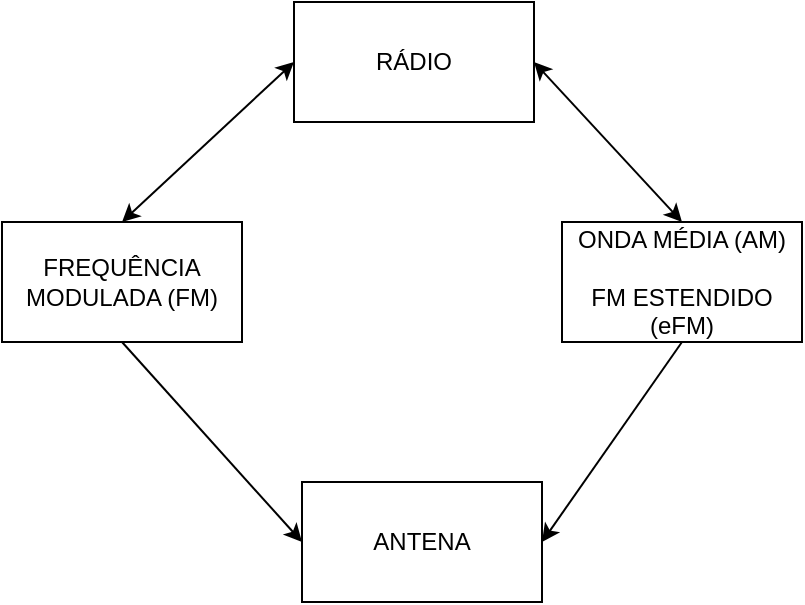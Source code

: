 <mxfile version="15.5.5" type="github">
  <diagram id="llT8LXY12eOPqefKbxBQ" name="Page-1">
    <mxGraphModel dx="868" dy="474" grid="1" gridSize="10" guides="1" tooltips="1" connect="1" arrows="1" fold="1" page="1" pageScale="1" pageWidth="827" pageHeight="1169" math="0" shadow="0">
      <root>
        <mxCell id="0" />
        <mxCell id="1" parent="0" />
        <mxCell id="I6KkJw5bGsVoMFa1w2mK-1" value="FREQUÊNCIA MODULADA (FM)" style="rounded=0;whiteSpace=wrap;html=1;" vertex="1" parent="1">
          <mxGeometry x="214" y="150" width="120" height="60" as="geometry" />
        </mxCell>
        <mxCell id="I6KkJw5bGsVoMFa1w2mK-2" value="ONDA MÉDIA (AM)&lt;br&gt;&lt;br&gt;FM ESTENDIDO (eFM)" style="rounded=0;whiteSpace=wrap;html=1;" vertex="1" parent="1">
          <mxGeometry x="494" y="150" width="120" height="60" as="geometry" />
        </mxCell>
        <mxCell id="I6KkJw5bGsVoMFa1w2mK-3" value="ANTENA" style="rounded=0;whiteSpace=wrap;html=1;" vertex="1" parent="1">
          <mxGeometry x="364" y="280" width="120" height="60" as="geometry" />
        </mxCell>
        <mxCell id="I6KkJw5bGsVoMFa1w2mK-4" value="" style="endArrow=classic;html=1;rounded=0;exitX=0.5;exitY=1;exitDx=0;exitDy=0;entryX=0;entryY=0.5;entryDx=0;entryDy=0;" edge="1" parent="1" source="I6KkJw5bGsVoMFa1w2mK-1" target="I6KkJw5bGsVoMFa1w2mK-3">
          <mxGeometry width="50" height="50" relative="1" as="geometry">
            <mxPoint x="564" y="290" as="sourcePoint" />
            <mxPoint x="614" y="240" as="targetPoint" />
          </mxGeometry>
        </mxCell>
        <mxCell id="I6KkJw5bGsVoMFa1w2mK-5" value="" style="endArrow=classic;html=1;rounded=0;exitX=0.5;exitY=1;exitDx=0;exitDy=0;entryX=1;entryY=0.5;entryDx=0;entryDy=0;" edge="1" parent="1" source="I6KkJw5bGsVoMFa1w2mK-2" target="I6KkJw5bGsVoMFa1w2mK-3">
          <mxGeometry width="50" height="50" relative="1" as="geometry">
            <mxPoint x="564" y="290" as="sourcePoint" />
            <mxPoint x="604" y="290" as="targetPoint" />
          </mxGeometry>
        </mxCell>
        <mxCell id="I6KkJw5bGsVoMFa1w2mK-6" value="RÁDIO" style="rounded=0;whiteSpace=wrap;html=1;" vertex="1" parent="1">
          <mxGeometry x="360" y="40" width="120" height="60" as="geometry" />
        </mxCell>
        <mxCell id="I6KkJw5bGsVoMFa1w2mK-10" value="" style="endArrow=classic;startArrow=classic;html=1;rounded=0;entryX=0;entryY=0.5;entryDx=0;entryDy=0;exitX=0.5;exitY=0;exitDx=0;exitDy=0;" edge="1" parent="1" source="I6KkJw5bGsVoMFa1w2mK-1" target="I6KkJw5bGsVoMFa1w2mK-6">
          <mxGeometry width="50" height="50" relative="1" as="geometry">
            <mxPoint x="220" y="120" as="sourcePoint" />
            <mxPoint x="270" y="70" as="targetPoint" />
          </mxGeometry>
        </mxCell>
        <mxCell id="I6KkJw5bGsVoMFa1w2mK-11" value="" style="endArrow=classic;startArrow=classic;html=1;rounded=0;entryX=1;entryY=0.5;entryDx=0;entryDy=0;exitX=0.5;exitY=0;exitDx=0;exitDy=0;" edge="1" parent="1" source="I6KkJw5bGsVoMFa1w2mK-2" target="I6KkJw5bGsVoMFa1w2mK-6">
          <mxGeometry width="50" height="50" relative="1" as="geometry">
            <mxPoint x="520" y="130" as="sourcePoint" />
            <mxPoint x="570" y="80" as="targetPoint" />
          </mxGeometry>
        </mxCell>
      </root>
    </mxGraphModel>
  </diagram>
</mxfile>
